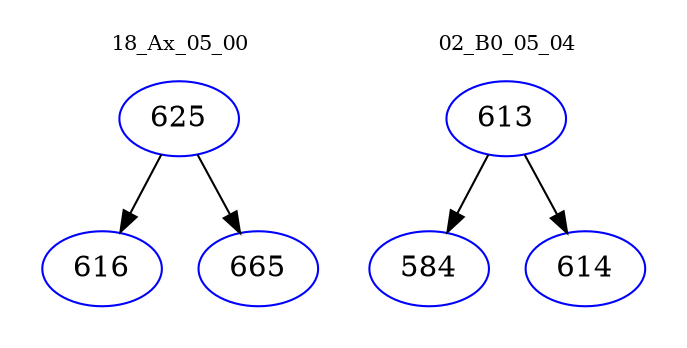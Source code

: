 digraph{
subgraph cluster_0 {
color = white
label = "18_Ax_05_00";
fontsize=10;
T0_625 [label="625", color="blue"]
T0_625 -> T0_616 [color="black"]
T0_616 [label="616", color="blue"]
T0_625 -> T0_665 [color="black"]
T0_665 [label="665", color="blue"]
}
subgraph cluster_1 {
color = white
label = "02_B0_05_04";
fontsize=10;
T1_613 [label="613", color="blue"]
T1_613 -> T1_584 [color="black"]
T1_584 [label="584", color="blue"]
T1_613 -> T1_614 [color="black"]
T1_614 [label="614", color="blue"]
}
}
